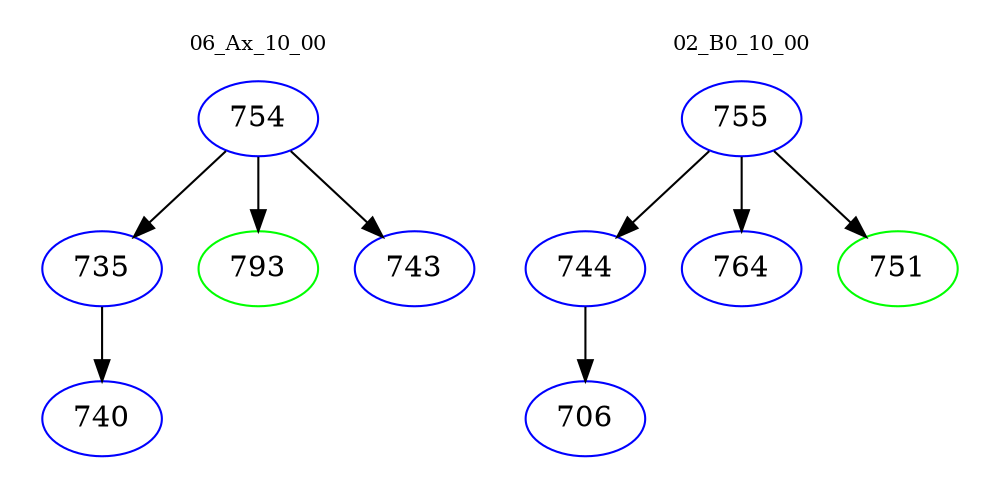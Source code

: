 digraph{
subgraph cluster_0 {
color = white
label = "06_Ax_10_00";
fontsize=10;
T0_754 [label="754", color="blue"]
T0_754 -> T0_735 [color="black"]
T0_735 [label="735", color="blue"]
T0_735 -> T0_740 [color="black"]
T0_740 [label="740", color="blue"]
T0_754 -> T0_793 [color="black"]
T0_793 [label="793", color="green"]
T0_754 -> T0_743 [color="black"]
T0_743 [label="743", color="blue"]
}
subgraph cluster_1 {
color = white
label = "02_B0_10_00";
fontsize=10;
T1_755 [label="755", color="blue"]
T1_755 -> T1_744 [color="black"]
T1_744 [label="744", color="blue"]
T1_744 -> T1_706 [color="black"]
T1_706 [label="706", color="blue"]
T1_755 -> T1_764 [color="black"]
T1_764 [label="764", color="blue"]
T1_755 -> T1_751 [color="black"]
T1_751 [label="751", color="green"]
}
}
